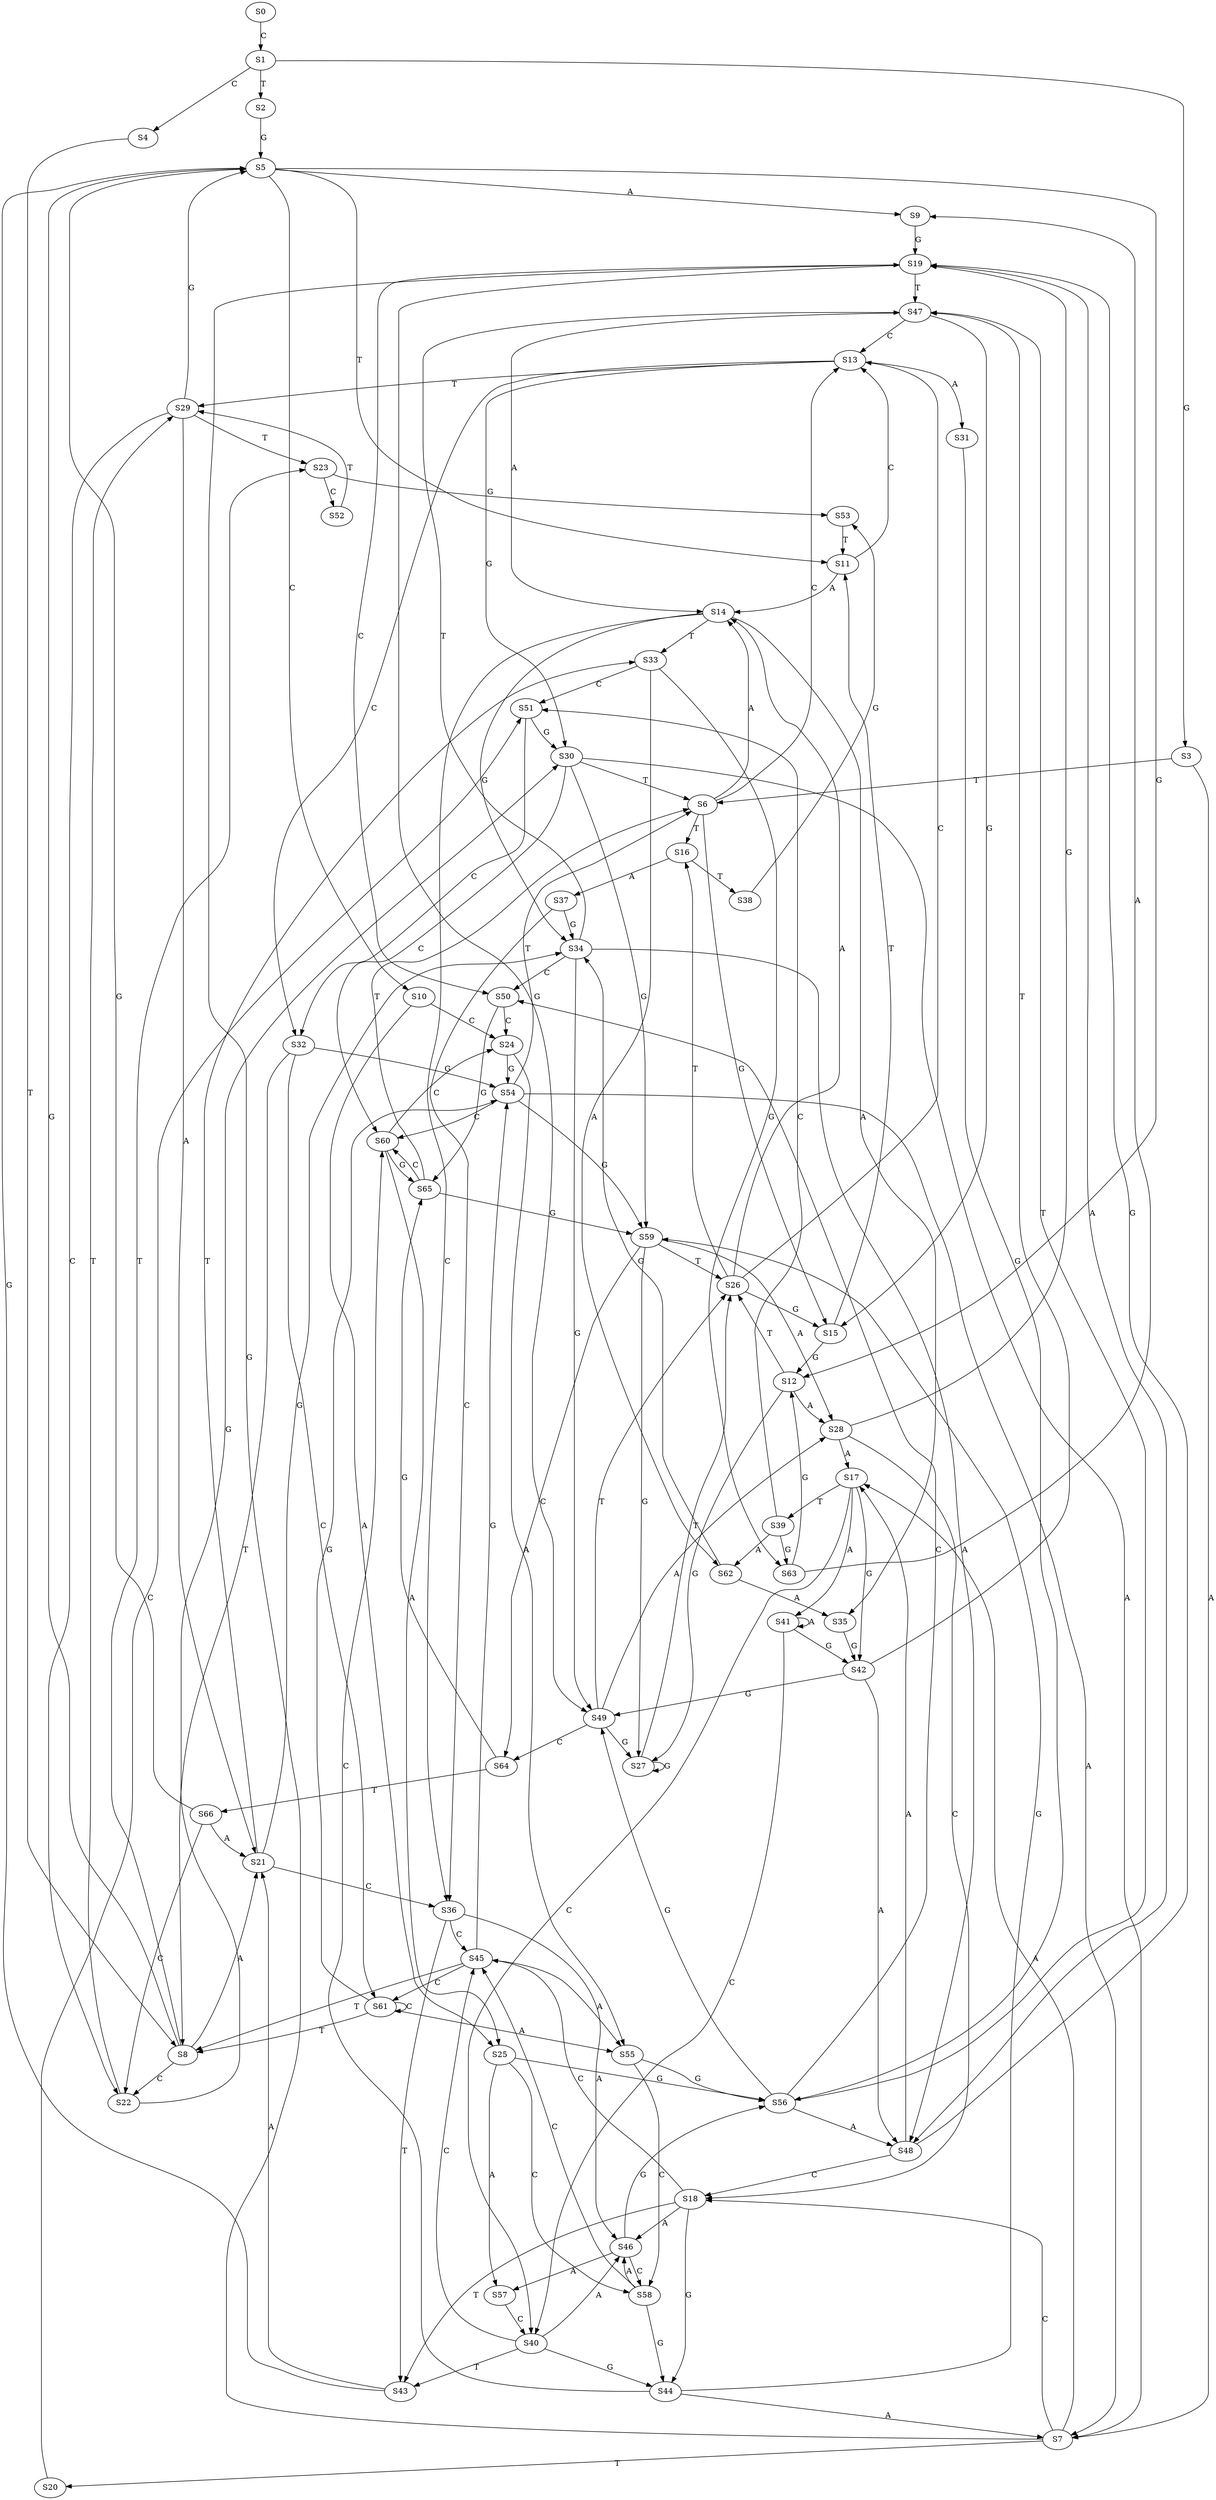 strict digraph  {
	S0 -> S1 [ label = C ];
	S1 -> S2 [ label = T ];
	S1 -> S3 [ label = G ];
	S1 -> S4 [ label = C ];
	S2 -> S5 [ label = G ];
	S3 -> S6 [ label = T ];
	S3 -> S7 [ label = A ];
	S4 -> S8 [ label = T ];
	S5 -> S9 [ label = A ];
	S5 -> S10 [ label = C ];
	S5 -> S11 [ label = T ];
	S5 -> S12 [ label = G ];
	S6 -> S13 [ label = C ];
	S6 -> S14 [ label = A ];
	S6 -> S15 [ label = G ];
	S6 -> S16 [ label = T ];
	S7 -> S17 [ label = A ];
	S7 -> S18 [ label = C ];
	S7 -> S19 [ label = G ];
	S7 -> S20 [ label = T ];
	S8 -> S21 [ label = A ];
	S8 -> S5 [ label = G ];
	S8 -> S22 [ label = C ];
	S8 -> S23 [ label = T ];
	S9 -> S19 [ label = G ];
	S10 -> S24 [ label = C ];
	S10 -> S25 [ label = A ];
	S11 -> S13 [ label = C ];
	S11 -> S14 [ label = A ];
	S12 -> S26 [ label = T ];
	S12 -> S27 [ label = G ];
	S12 -> S28 [ label = A ];
	S13 -> S29 [ label = T ];
	S13 -> S30 [ label = G ];
	S13 -> S31 [ label = A ];
	S13 -> S32 [ label = C ];
	S14 -> S33 [ label = T ];
	S14 -> S34 [ label = G ];
	S14 -> S35 [ label = A ];
	S14 -> S36 [ label = C ];
	S15 -> S11 [ label = T ];
	S15 -> S12 [ label = G ];
	S16 -> S37 [ label = A ];
	S16 -> S38 [ label = T ];
	S17 -> S39 [ label = T ];
	S17 -> S40 [ label = C ];
	S17 -> S41 [ label = A ];
	S17 -> S42 [ label = G ];
	S18 -> S43 [ label = T ];
	S18 -> S44 [ label = G ];
	S18 -> S45 [ label = C ];
	S18 -> S46 [ label = A ];
	S19 -> S47 [ label = T ];
	S19 -> S48 [ label = A ];
	S19 -> S49 [ label = G ];
	S19 -> S50 [ label = C ];
	S20 -> S51 [ label = C ];
	S21 -> S34 [ label = G ];
	S21 -> S33 [ label = T ];
	S21 -> S36 [ label = C ];
	S22 -> S29 [ label = T ];
	S22 -> S30 [ label = G ];
	S23 -> S52 [ label = C ];
	S23 -> S53 [ label = G ];
	S24 -> S54 [ label = G ];
	S24 -> S55 [ label = A ];
	S25 -> S56 [ label = G ];
	S25 -> S57 [ label = A ];
	S25 -> S58 [ label = C ];
	S26 -> S14 [ label = A ];
	S26 -> S15 [ label = G ];
	S26 -> S16 [ label = T ];
	S26 -> S13 [ label = C ];
	S27 -> S26 [ label = T ];
	S27 -> S27 [ label = G ];
	S28 -> S17 [ label = A ];
	S28 -> S18 [ label = C ];
	S28 -> S19 [ label = G ];
	S29 -> S5 [ label = G ];
	S29 -> S22 [ label = C ];
	S29 -> S21 [ label = A ];
	S29 -> S23 [ label = T ];
	S30 -> S59 [ label = G ];
	S30 -> S6 [ label = T ];
	S30 -> S60 [ label = C ];
	S30 -> S7 [ label = A ];
	S31 -> S56 [ label = G ];
	S32 -> S61 [ label = C ];
	S32 -> S8 [ label = T ];
	S32 -> S54 [ label = G ];
	S33 -> S51 [ label = C ];
	S33 -> S62 [ label = A ];
	S33 -> S63 [ label = G ];
	S34 -> S47 [ label = T ];
	S34 -> S48 [ label = A ];
	S34 -> S50 [ label = C ];
	S34 -> S49 [ label = G ];
	S35 -> S42 [ label = G ];
	S36 -> S45 [ label = C ];
	S36 -> S43 [ label = T ];
	S36 -> S46 [ label = A ];
	S37 -> S36 [ label = C ];
	S37 -> S34 [ label = G ];
	S38 -> S53 [ label = G ];
	S39 -> S62 [ label = A ];
	S39 -> S51 [ label = C ];
	S39 -> S63 [ label = G ];
	S40 -> S46 [ label = A ];
	S40 -> S45 [ label = C ];
	S40 -> S44 [ label = G ];
	S40 -> S43 [ label = T ];
	S41 -> S42 [ label = G ];
	S41 -> S40 [ label = C ];
	S41 -> S41 [ label = A ];
	S42 -> S47 [ label = T ];
	S42 -> S48 [ label = A ];
	S42 -> S49 [ label = G ];
	S43 -> S21 [ label = A ];
	S43 -> S5 [ label = G ];
	S44 -> S59 [ label = G ];
	S44 -> S7 [ label = A ];
	S44 -> S60 [ label = C ];
	S45 -> S61 [ label = C ];
	S45 -> S55 [ label = A ];
	S45 -> S8 [ label = T ];
	S45 -> S54 [ label = G ];
	S46 -> S56 [ label = G ];
	S46 -> S58 [ label = C ];
	S46 -> S57 [ label = A ];
	S47 -> S14 [ label = A ];
	S47 -> S13 [ label = C ];
	S47 -> S15 [ label = G ];
	S48 -> S17 [ label = A ];
	S48 -> S18 [ label = C ];
	S48 -> S19 [ label = G ];
	S49 -> S28 [ label = A ];
	S49 -> S26 [ label = T ];
	S49 -> S64 [ label = C ];
	S49 -> S27 [ label = G ];
	S50 -> S24 [ label = C ];
	S50 -> S65 [ label = G ];
	S51 -> S32 [ label = C ];
	S51 -> S30 [ label = G ];
	S52 -> S29 [ label = T ];
	S53 -> S11 [ label = T ];
	S54 -> S7 [ label = A ];
	S54 -> S6 [ label = T ];
	S54 -> S59 [ label = G ];
	S54 -> S60 [ label = C ];
	S55 -> S56 [ label = G ];
	S55 -> S58 [ label = C ];
	S56 -> S49 [ label = G ];
	S56 -> S47 [ label = T ];
	S56 -> S48 [ label = A ];
	S56 -> S50 [ label = C ];
	S57 -> S40 [ label = C ];
	S58 -> S45 [ label = C ];
	S58 -> S46 [ label = A ];
	S58 -> S44 [ label = G ];
	S59 -> S28 [ label = A ];
	S59 -> S27 [ label = G ];
	S59 -> S64 [ label = C ];
	S59 -> S26 [ label = T ];
	S60 -> S65 [ label = G ];
	S60 -> S24 [ label = C ];
	S60 -> S25 [ label = A ];
	S61 -> S54 [ label = G ];
	S61 -> S61 [ label = C ];
	S61 -> S8 [ label = T ];
	S61 -> S55 [ label = A ];
	S62 -> S34 [ label = G ];
	S62 -> S35 [ label = A ];
	S63 -> S12 [ label = G ];
	S63 -> S9 [ label = A ];
	S64 -> S66 [ label = T ];
	S64 -> S65 [ label = G ];
	S65 -> S59 [ label = G ];
	S65 -> S60 [ label = C ];
	S65 -> S6 [ label = T ];
	S66 -> S21 [ label = A ];
	S66 -> S22 [ label = C ];
	S66 -> S5 [ label = G ];
}
